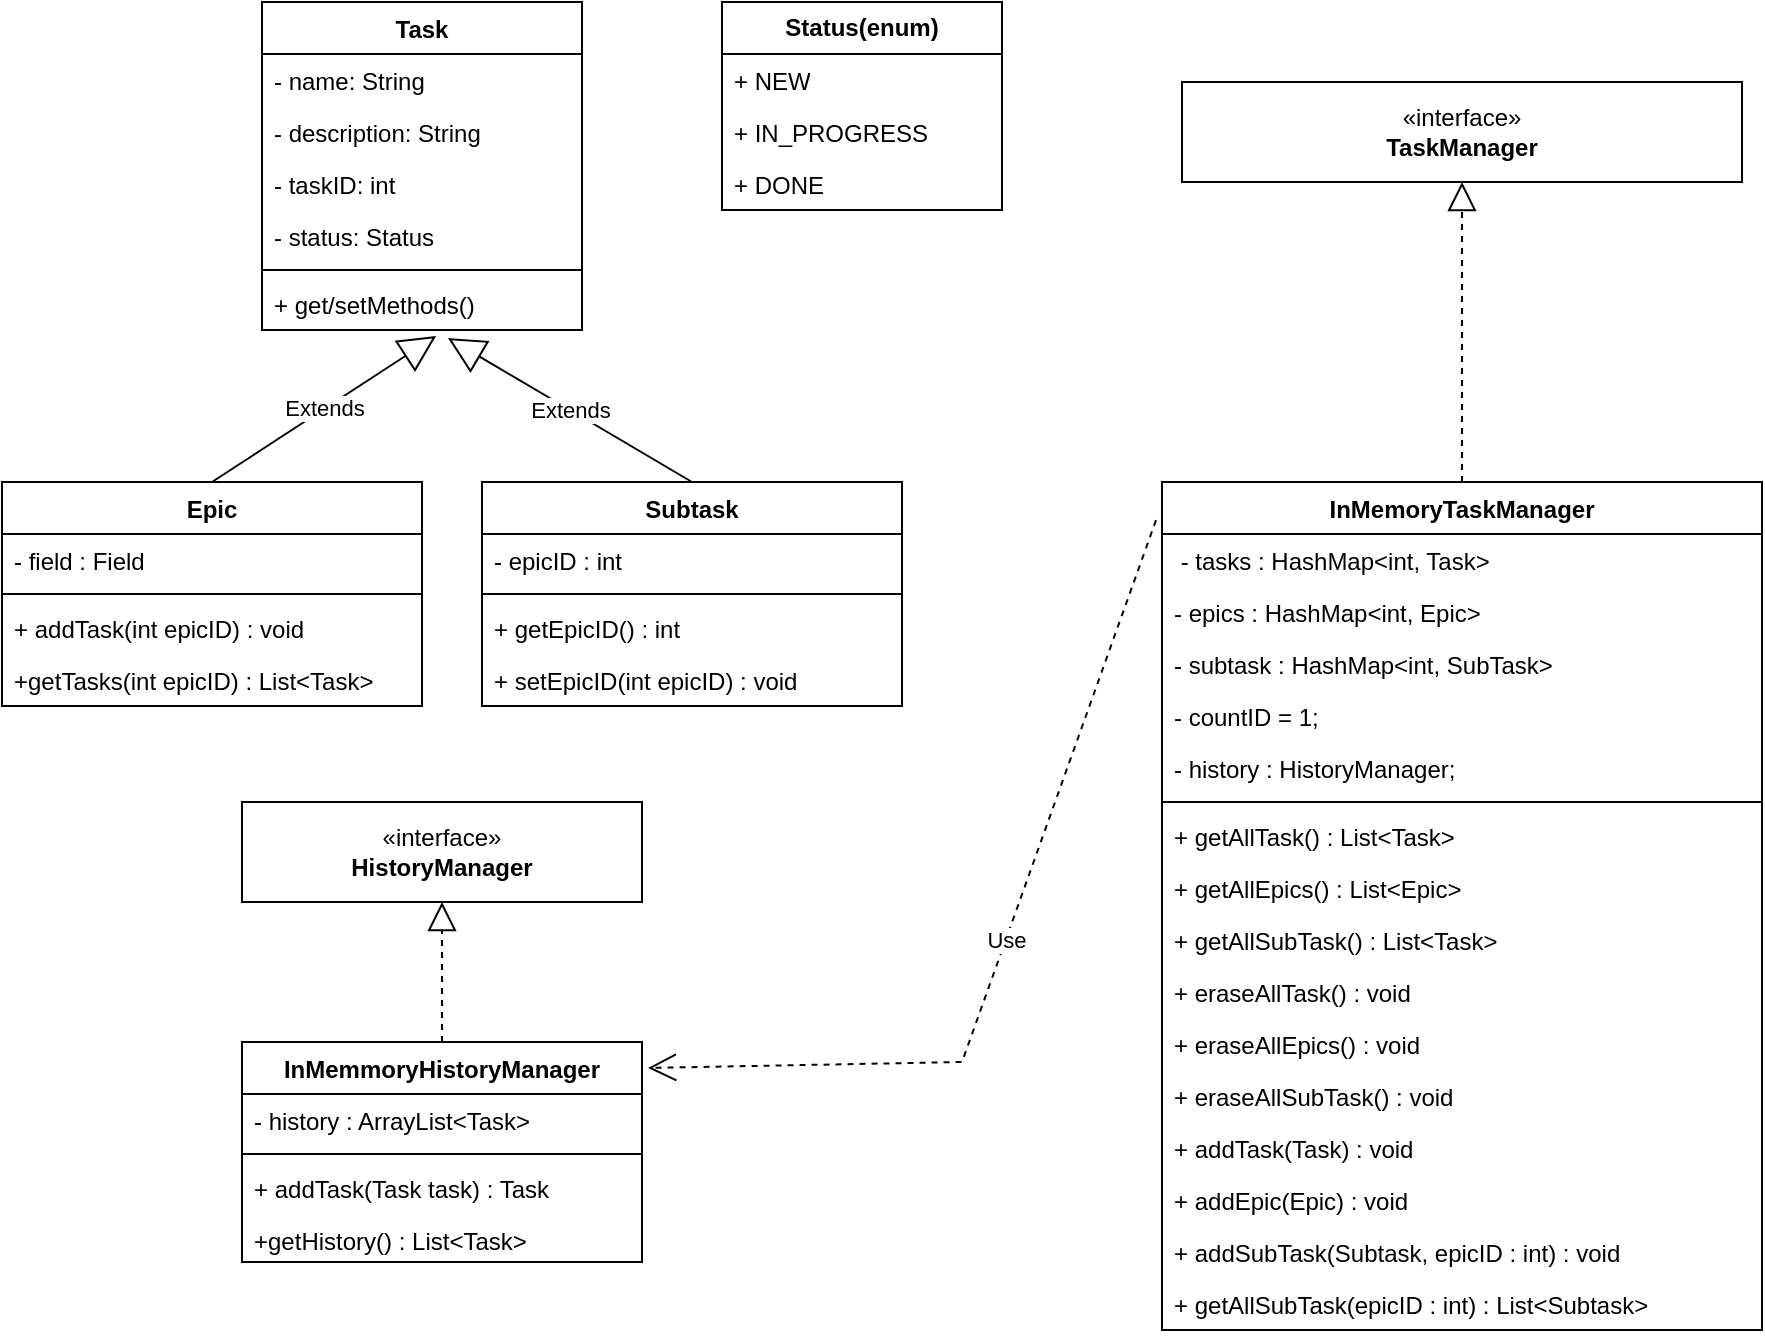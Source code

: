 <mxfile version="24.7.8" pages="2">
  <diagram name="UML" id="ARGQgzx_MeycAWZ3ZldN">
    <mxGraphModel dx="1434" dy="851" grid="1" gridSize="10" guides="0" tooltips="1" connect="1" arrows="1" fold="1" page="1" pageScale="1" pageWidth="1100" pageHeight="850" math="0" shadow="0">
      <root>
        <mxCell id="0" />
        <mxCell id="1" parent="0" />
        <mxCell id="vc7DCPAuvsaAZxI3sI26-5" value="Task" style="swimlane;fontStyle=1;align=center;verticalAlign=top;childLayout=stackLayout;horizontal=1;startSize=26;horizontalStack=0;resizeParent=1;resizeParentMax=0;resizeLast=0;collapsible=1;marginBottom=0;whiteSpace=wrap;html=1;" parent="1" vertex="1">
          <mxGeometry x="170" y="40" width="160" height="164" as="geometry" />
        </mxCell>
        <mxCell id="vc7DCPAuvsaAZxI3sI26-6" value="- name: String" style="text;strokeColor=none;fillColor=none;align=left;verticalAlign=top;spacingLeft=4;spacingRight=4;overflow=hidden;rotatable=0;points=[[0,0.5],[1,0.5]];portConstraint=eastwest;whiteSpace=wrap;html=1;" parent="vc7DCPAuvsaAZxI3sI26-5" vertex="1">
          <mxGeometry y="26" width="160" height="26" as="geometry" />
        </mxCell>
        <mxCell id="vc7DCPAuvsaAZxI3sI26-9" value="- description: String" style="text;strokeColor=none;fillColor=none;align=left;verticalAlign=top;spacingLeft=4;spacingRight=4;overflow=hidden;rotatable=0;points=[[0,0.5],[1,0.5]];portConstraint=eastwest;whiteSpace=wrap;html=1;" parent="vc7DCPAuvsaAZxI3sI26-5" vertex="1">
          <mxGeometry y="52" width="160" height="26" as="geometry" />
        </mxCell>
        <mxCell id="vc7DCPAuvsaAZxI3sI26-10" value="- taskID: int" style="text;strokeColor=none;fillColor=none;align=left;verticalAlign=top;spacingLeft=4;spacingRight=4;overflow=hidden;rotatable=0;points=[[0,0.5],[1,0.5]];portConstraint=eastwest;whiteSpace=wrap;html=1;" parent="vc7DCPAuvsaAZxI3sI26-5" vertex="1">
          <mxGeometry y="78" width="160" height="26" as="geometry" />
        </mxCell>
        <mxCell id="vc7DCPAuvsaAZxI3sI26-13" value="- status: Status" style="text;strokeColor=none;fillColor=none;align=left;verticalAlign=top;spacingLeft=4;spacingRight=4;overflow=hidden;rotatable=0;points=[[0,0.5],[1,0.5]];portConstraint=eastwest;whiteSpace=wrap;html=1;" parent="vc7DCPAuvsaAZxI3sI26-5" vertex="1">
          <mxGeometry y="104" width="160" height="26" as="geometry" />
        </mxCell>
        <mxCell id="vc7DCPAuvsaAZxI3sI26-7" value="" style="line;strokeWidth=1;fillColor=none;align=left;verticalAlign=middle;spacingTop=-1;spacingLeft=3;spacingRight=3;rotatable=0;labelPosition=right;points=[];portConstraint=eastwest;strokeColor=inherit;" parent="vc7DCPAuvsaAZxI3sI26-5" vertex="1">
          <mxGeometry y="130" width="160" height="8" as="geometry" />
        </mxCell>
        <mxCell id="vc7DCPAuvsaAZxI3sI26-8" value="+ get/setMethods()" style="text;strokeColor=none;fillColor=none;align=left;verticalAlign=top;spacingLeft=4;spacingRight=4;overflow=hidden;rotatable=0;points=[[0,0.5],[1,0.5]];portConstraint=eastwest;whiteSpace=wrap;html=1;" parent="vc7DCPAuvsaAZxI3sI26-5" vertex="1">
          <mxGeometry y="138" width="160" height="26" as="geometry" />
        </mxCell>
        <mxCell id="vc7DCPAuvsaAZxI3sI26-14" value="Status(enum)" style="swimlane;fontStyle=1;childLayout=stackLayout;horizontal=1;startSize=26;fillColor=none;horizontalStack=0;resizeParent=1;resizeParentMax=0;resizeLast=0;collapsible=1;marginBottom=0;whiteSpace=wrap;html=1;" parent="1" vertex="1">
          <mxGeometry x="400" y="40" width="140" height="104" as="geometry" />
        </mxCell>
        <mxCell id="vc7DCPAuvsaAZxI3sI26-15" value="+ NEW" style="text;strokeColor=none;fillColor=none;align=left;verticalAlign=top;spacingLeft=4;spacingRight=4;overflow=hidden;rotatable=0;points=[[0,0.5],[1,0.5]];portConstraint=eastwest;whiteSpace=wrap;html=1;" parent="vc7DCPAuvsaAZxI3sI26-14" vertex="1">
          <mxGeometry y="26" width="140" height="26" as="geometry" />
        </mxCell>
        <mxCell id="vc7DCPAuvsaAZxI3sI26-16" value="+ IN_PROGRESS" style="text;strokeColor=none;fillColor=none;align=left;verticalAlign=top;spacingLeft=4;spacingRight=4;overflow=hidden;rotatable=0;points=[[0,0.5],[1,0.5]];portConstraint=eastwest;whiteSpace=wrap;html=1;" parent="vc7DCPAuvsaAZxI3sI26-14" vertex="1">
          <mxGeometry y="52" width="140" height="26" as="geometry" />
        </mxCell>
        <mxCell id="vc7DCPAuvsaAZxI3sI26-17" value="+ DONE" style="text;strokeColor=none;fillColor=none;align=left;verticalAlign=top;spacingLeft=4;spacingRight=4;overflow=hidden;rotatable=0;points=[[0,0.5],[1,0.5]];portConstraint=eastwest;whiteSpace=wrap;html=1;" parent="vc7DCPAuvsaAZxI3sI26-14" vertex="1">
          <mxGeometry y="78" width="140" height="26" as="geometry" />
        </mxCell>
        <mxCell id="vc7DCPAuvsaAZxI3sI26-18" value="Epic" style="swimlane;fontStyle=1;align=center;verticalAlign=top;childLayout=stackLayout;horizontal=1;startSize=26;horizontalStack=0;resizeParent=1;resizeParentMax=0;resizeLast=0;collapsible=1;marginBottom=0;whiteSpace=wrap;html=1;" parent="1" vertex="1">
          <mxGeometry x="40" y="280" width="210" height="112" as="geometry" />
        </mxCell>
        <mxCell id="vc7DCPAuvsaAZxI3sI26-21" value="- field : Field" style="text;strokeColor=none;fillColor=none;align=left;verticalAlign=top;spacingLeft=4;spacingRight=4;overflow=hidden;rotatable=0;points=[[0,0.5],[1,0.5]];portConstraint=eastwest;whiteSpace=wrap;html=1;" parent="vc7DCPAuvsaAZxI3sI26-18" vertex="1">
          <mxGeometry y="26" width="210" height="26" as="geometry" />
        </mxCell>
        <mxCell id="vc7DCPAuvsaAZxI3sI26-23" value="" style="line;strokeWidth=1;fillColor=none;align=left;verticalAlign=middle;spacingTop=-1;spacingLeft=3;spacingRight=3;rotatable=0;labelPosition=right;points=[];portConstraint=eastwest;strokeColor=inherit;" parent="vc7DCPAuvsaAZxI3sI26-18" vertex="1">
          <mxGeometry y="52" width="210" height="8" as="geometry" />
        </mxCell>
        <mxCell id="vc7DCPAuvsaAZxI3sI26-24" value="+ addTask(int epicID) : void" style="text;strokeColor=none;fillColor=none;align=left;verticalAlign=top;spacingLeft=4;spacingRight=4;overflow=hidden;rotatable=0;points=[[0,0.5],[1,0.5]];portConstraint=eastwest;whiteSpace=wrap;html=1;" parent="vc7DCPAuvsaAZxI3sI26-18" vertex="1">
          <mxGeometry y="60" width="210" height="26" as="geometry" />
        </mxCell>
        <mxCell id="vc7DCPAuvsaAZxI3sI26-25" value="+getTasks(int epicID) : List&amp;lt;Task&amp;gt;" style="text;strokeColor=none;fillColor=none;align=left;verticalAlign=top;spacingLeft=4;spacingRight=4;overflow=hidden;rotatable=0;points=[[0,0.5],[1,0.5]];portConstraint=eastwest;whiteSpace=wrap;html=1;" parent="vc7DCPAuvsaAZxI3sI26-18" vertex="1">
          <mxGeometry y="86" width="210" height="26" as="geometry" />
        </mxCell>
        <mxCell id="vc7DCPAuvsaAZxI3sI26-27" value="Extends" style="endArrow=block;endSize=16;endFill=0;html=1;rounded=0;exitX=0.5;exitY=0;exitDx=0;exitDy=0;entryX=0.544;entryY=1.115;entryDx=0;entryDy=0;entryPerimeter=0;" parent="1" source="vc7DCPAuvsaAZxI3sI26-18" edge="1" target="vc7DCPAuvsaAZxI3sI26-8">
          <mxGeometry width="160" relative="1" as="geometry">
            <mxPoint x="330" y="420" as="sourcePoint" />
            <mxPoint x="316" y="312.002" as="targetPoint" />
          </mxGeometry>
        </mxCell>
        <mxCell id="vc7DCPAuvsaAZxI3sI26-28" value="InMemoryTaskManager" style="swimlane;fontStyle=1;align=center;verticalAlign=top;childLayout=stackLayout;horizontal=1;startSize=26;horizontalStack=0;resizeParent=1;resizeParentMax=0;resizeLast=0;collapsible=1;marginBottom=0;whiteSpace=wrap;html=1;" parent="1" vertex="1">
          <mxGeometry x="620" y="280" width="300" height="424" as="geometry" />
        </mxCell>
        <mxCell id="vc7DCPAuvsaAZxI3sI26-29" value="&amp;nbsp;- tasks : HashMap&amp;lt;int, Task&amp;gt;" style="text;strokeColor=none;fillColor=none;align=left;verticalAlign=top;spacingLeft=4;spacingRight=4;overflow=hidden;rotatable=0;points=[[0,0.5],[1,0.5]];portConstraint=eastwest;whiteSpace=wrap;html=1;" parent="vc7DCPAuvsaAZxI3sI26-28" vertex="1">
          <mxGeometry y="26" width="300" height="26" as="geometry" />
        </mxCell>
        <mxCell id="vc7DCPAuvsaAZxI3sI26-30" value="- epics : HashMap&amp;lt;int, Epic&amp;gt;" style="text;strokeColor=none;fillColor=none;align=left;verticalAlign=top;spacingLeft=4;spacingRight=4;overflow=hidden;rotatable=0;points=[[0,0.5],[1,0.5]];portConstraint=eastwest;whiteSpace=wrap;html=1;" parent="vc7DCPAuvsaAZxI3sI26-28" vertex="1">
          <mxGeometry y="52" width="300" height="26" as="geometry" />
        </mxCell>
        <mxCell id="vc7DCPAuvsaAZxI3sI26-55" value="- subtask : HashMap&amp;lt;int, SubTask&amp;gt;" style="text;strokeColor=none;fillColor=none;align=left;verticalAlign=top;spacingLeft=4;spacingRight=4;overflow=hidden;rotatable=0;points=[[0,0.5],[1,0.5]];portConstraint=eastwest;whiteSpace=wrap;html=1;" parent="vc7DCPAuvsaAZxI3sI26-28" vertex="1">
          <mxGeometry y="78" width="300" height="26" as="geometry" />
        </mxCell>
        <mxCell id="vc7DCPAuvsaAZxI3sI26-31" value="- countID = 1;" style="text;strokeColor=none;fillColor=none;align=left;verticalAlign=top;spacingLeft=4;spacingRight=4;overflow=hidden;rotatable=0;points=[[0,0.5],[1,0.5]];portConstraint=eastwest;whiteSpace=wrap;html=1;" parent="vc7DCPAuvsaAZxI3sI26-28" vertex="1">
          <mxGeometry y="104" width="300" height="26" as="geometry" />
        </mxCell>
        <mxCell id="8n6cmwBo76hkK8oJ-rvh-26" value="- history : HistoryManager;" style="text;strokeColor=none;fillColor=none;align=left;verticalAlign=top;spacingLeft=4;spacingRight=4;overflow=hidden;rotatable=0;points=[[0,0.5],[1,0.5]];portConstraint=eastwest;whiteSpace=wrap;html=1;" vertex="1" parent="vc7DCPAuvsaAZxI3sI26-28">
          <mxGeometry y="130" width="300" height="26" as="geometry" />
        </mxCell>
        <mxCell id="vc7DCPAuvsaAZxI3sI26-33" value="" style="line;strokeWidth=1;fillColor=none;align=left;verticalAlign=middle;spacingTop=-1;spacingLeft=3;spacingRight=3;rotatable=0;labelPosition=right;points=[];portConstraint=eastwest;strokeColor=inherit;" parent="vc7DCPAuvsaAZxI3sI26-28" vertex="1">
          <mxGeometry y="156" width="300" height="8" as="geometry" />
        </mxCell>
        <mxCell id="vc7DCPAuvsaAZxI3sI26-34" value="+ getAllTask() : List&amp;lt;Task&amp;gt;" style="text;strokeColor=none;fillColor=none;align=left;verticalAlign=top;spacingLeft=4;spacingRight=4;overflow=hidden;rotatable=0;points=[[0,0.5],[1,0.5]];portConstraint=eastwest;whiteSpace=wrap;html=1;" parent="vc7DCPAuvsaAZxI3sI26-28" vertex="1">
          <mxGeometry y="164" width="300" height="26" as="geometry" />
        </mxCell>
        <mxCell id="vc7DCPAuvsaAZxI3sI26-35" value="+ getAllEpics() : List&amp;lt;Epic&amp;gt;" style="text;strokeColor=none;fillColor=none;align=left;verticalAlign=top;spacingLeft=4;spacingRight=4;overflow=hidden;rotatable=0;points=[[0,0.5],[1,0.5]];portConstraint=eastwest;whiteSpace=wrap;html=1;" parent="vc7DCPAuvsaAZxI3sI26-28" vertex="1">
          <mxGeometry y="190" width="300" height="26" as="geometry" />
        </mxCell>
        <mxCell id="vc7DCPAuvsaAZxI3sI26-36" value="+ getAllSubTask() : List&amp;lt;Task&amp;gt;&amp;nbsp;" style="text;strokeColor=none;fillColor=none;align=left;verticalAlign=top;spacingLeft=4;spacingRight=4;overflow=hidden;rotatable=0;points=[[0,0.5],[1,0.5]];portConstraint=eastwest;whiteSpace=wrap;html=1;" parent="vc7DCPAuvsaAZxI3sI26-28" vertex="1">
          <mxGeometry y="216" width="300" height="26" as="geometry" />
        </mxCell>
        <mxCell id="vc7DCPAuvsaAZxI3sI26-56" value="+ eraseAllTask() : void&amp;nbsp;" style="text;strokeColor=none;fillColor=none;align=left;verticalAlign=top;spacingLeft=4;spacingRight=4;overflow=hidden;rotatable=0;points=[[0,0.5],[1,0.5]];portConstraint=eastwest;whiteSpace=wrap;html=1;" parent="vc7DCPAuvsaAZxI3sI26-28" vertex="1">
          <mxGeometry y="242" width="300" height="26" as="geometry" />
        </mxCell>
        <mxCell id="vc7DCPAuvsaAZxI3sI26-57" value="+ eraseAllEpics() : void&amp;nbsp;" style="text;strokeColor=none;fillColor=none;align=left;verticalAlign=top;spacingLeft=4;spacingRight=4;overflow=hidden;rotatable=0;points=[[0,0.5],[1,0.5]];portConstraint=eastwest;whiteSpace=wrap;html=1;" parent="vc7DCPAuvsaAZxI3sI26-28" vertex="1">
          <mxGeometry y="268" width="300" height="26" as="geometry" />
        </mxCell>
        <mxCell id="vc7DCPAuvsaAZxI3sI26-58" value="+ eraseAllSubTask() : void&amp;nbsp;" style="text;strokeColor=none;fillColor=none;align=left;verticalAlign=top;spacingLeft=4;spacingRight=4;overflow=hidden;rotatable=0;points=[[0,0.5],[1,0.5]];portConstraint=eastwest;whiteSpace=wrap;html=1;" parent="vc7DCPAuvsaAZxI3sI26-28" vertex="1">
          <mxGeometry y="294" width="300" height="26" as="geometry" />
        </mxCell>
        <mxCell id="vc7DCPAuvsaAZxI3sI26-59" value="+ addTask(Task) : void&amp;nbsp;" style="text;strokeColor=none;fillColor=none;align=left;verticalAlign=top;spacingLeft=4;spacingRight=4;overflow=hidden;rotatable=0;points=[[0,0.5],[1,0.5]];portConstraint=eastwest;whiteSpace=wrap;html=1;" parent="vc7DCPAuvsaAZxI3sI26-28" vertex="1">
          <mxGeometry y="320" width="300" height="26" as="geometry" />
        </mxCell>
        <mxCell id="vc7DCPAuvsaAZxI3sI26-60" value="+ addEpic(Epic) : void&amp;nbsp;" style="text;strokeColor=none;fillColor=none;align=left;verticalAlign=top;spacingLeft=4;spacingRight=4;overflow=hidden;rotatable=0;points=[[0,0.5],[1,0.5]];portConstraint=eastwest;whiteSpace=wrap;html=1;" parent="vc7DCPAuvsaAZxI3sI26-28" vertex="1">
          <mxGeometry y="346" width="300" height="26" as="geometry" />
        </mxCell>
        <mxCell id="vc7DCPAuvsaAZxI3sI26-61" value="+ addSubTask(Subtask, epicID : int) : void&amp;nbsp;" style="text;strokeColor=none;fillColor=none;align=left;verticalAlign=top;spacingLeft=4;spacingRight=4;overflow=hidden;rotatable=0;points=[[0,0.5],[1,0.5]];portConstraint=eastwest;whiteSpace=wrap;html=1;" parent="vc7DCPAuvsaAZxI3sI26-28" vertex="1">
          <mxGeometry y="372" width="300" height="26" as="geometry" />
        </mxCell>
        <mxCell id="vc7DCPAuvsaAZxI3sI26-62" value="+ getAllSubTask(epicID : int) : List&amp;lt;Subtask&amp;gt;&amp;nbsp;" style="text;strokeColor=none;fillColor=none;align=left;verticalAlign=top;spacingLeft=4;spacingRight=4;overflow=hidden;rotatable=0;points=[[0,0.5],[1,0.5]];portConstraint=eastwest;whiteSpace=wrap;html=1;" parent="vc7DCPAuvsaAZxI3sI26-28" vertex="1">
          <mxGeometry y="398" width="300" height="26" as="geometry" />
        </mxCell>
        <mxCell id="vc7DCPAuvsaAZxI3sI26-48" value="Subtask" style="swimlane;fontStyle=1;align=center;verticalAlign=top;childLayout=stackLayout;horizontal=1;startSize=26;horizontalStack=0;resizeParent=1;resizeParentMax=0;resizeLast=0;collapsible=1;marginBottom=0;whiteSpace=wrap;html=1;" parent="1" vertex="1">
          <mxGeometry x="280" y="280" width="210" height="112" as="geometry" />
        </mxCell>
        <mxCell id="vc7DCPAuvsaAZxI3sI26-49" value="- epicID : int" style="text;strokeColor=none;fillColor=none;align=left;verticalAlign=top;spacingLeft=4;spacingRight=4;overflow=hidden;rotatable=0;points=[[0,0.5],[1,0.5]];portConstraint=eastwest;whiteSpace=wrap;html=1;" parent="vc7DCPAuvsaAZxI3sI26-48" vertex="1">
          <mxGeometry y="26" width="210" height="26" as="geometry" />
        </mxCell>
        <mxCell id="vc7DCPAuvsaAZxI3sI26-50" value="" style="line;strokeWidth=1;fillColor=none;align=left;verticalAlign=middle;spacingTop=-1;spacingLeft=3;spacingRight=3;rotatable=0;labelPosition=right;points=[];portConstraint=eastwest;strokeColor=inherit;" parent="vc7DCPAuvsaAZxI3sI26-48" vertex="1">
          <mxGeometry y="52" width="210" height="8" as="geometry" />
        </mxCell>
        <mxCell id="vc7DCPAuvsaAZxI3sI26-51" value="+ getEpicID() : int" style="text;strokeColor=none;fillColor=none;align=left;verticalAlign=top;spacingLeft=4;spacingRight=4;overflow=hidden;rotatable=0;points=[[0,0.5],[1,0.5]];portConstraint=eastwest;whiteSpace=wrap;html=1;" parent="vc7DCPAuvsaAZxI3sI26-48" vertex="1">
          <mxGeometry y="60" width="210" height="26" as="geometry" />
        </mxCell>
        <mxCell id="vc7DCPAuvsaAZxI3sI26-52" value="+ setEpicID(int epicID) : void" style="text;strokeColor=none;fillColor=none;align=left;verticalAlign=top;spacingLeft=4;spacingRight=4;overflow=hidden;rotatable=0;points=[[0,0.5],[1,0.5]];portConstraint=eastwest;whiteSpace=wrap;html=1;" parent="vc7DCPAuvsaAZxI3sI26-48" vertex="1">
          <mxGeometry y="86" width="210" height="26" as="geometry" />
        </mxCell>
        <mxCell id="vc7DCPAuvsaAZxI3sI26-54" value="Extends" style="endArrow=block;endSize=16;endFill=0;html=1;rounded=0;exitX=0.5;exitY=0;exitDx=0;exitDy=0;entryX=0.581;entryY=1.154;entryDx=0;entryDy=0;entryPerimeter=0;" parent="1" source="vc7DCPAuvsaAZxI3sI26-48" edge="1" target="vc7DCPAuvsaAZxI3sI26-8">
          <mxGeometry width="160" relative="1" as="geometry">
            <mxPoint x="175" y="420" as="sourcePoint" />
            <mxPoint x="320" y="314.004" as="targetPoint" />
          </mxGeometry>
        </mxCell>
        <mxCell id="8n6cmwBo76hkK8oJ-rvh-17" value="«interface»&lt;br&gt;&lt;b&gt;TaskManager&lt;/b&gt;" style="html=1;whiteSpace=wrap;" vertex="1" parent="1">
          <mxGeometry x="630" y="80" width="280" height="50" as="geometry" />
        </mxCell>
        <mxCell id="8n6cmwBo76hkK8oJ-rvh-18" value="" style="endArrow=block;dashed=1;endFill=0;endSize=12;html=1;rounded=0;exitX=0.5;exitY=0;exitDx=0;exitDy=0;entryX=0.5;entryY=1;entryDx=0;entryDy=0;" edge="1" parent="1" source="vc7DCPAuvsaAZxI3sI26-28" target="8n6cmwBo76hkK8oJ-rvh-17">
          <mxGeometry width="160" relative="1" as="geometry">
            <mxPoint x="500" y="420" as="sourcePoint" />
            <mxPoint x="660" y="420" as="targetPoint" />
          </mxGeometry>
        </mxCell>
        <mxCell id="8n6cmwBo76hkK8oJ-rvh-19" value="«interface»&lt;br&gt;&lt;b&gt;HistoryManager&lt;/b&gt;" style="html=1;whiteSpace=wrap;" vertex="1" parent="1">
          <mxGeometry x="160" y="440" width="200" height="50" as="geometry" />
        </mxCell>
        <mxCell id="8n6cmwBo76hkK8oJ-rvh-20" value="InMemmoryHistoryManager" style="swimlane;fontStyle=1;align=center;verticalAlign=top;childLayout=stackLayout;horizontal=1;startSize=26;horizontalStack=0;resizeParent=1;resizeParentMax=0;resizeLast=0;collapsible=1;marginBottom=0;whiteSpace=wrap;html=1;" vertex="1" parent="1">
          <mxGeometry x="160" y="560" width="200" height="110" as="geometry" />
        </mxCell>
        <mxCell id="8n6cmwBo76hkK8oJ-rvh-21" value="- history : ArrayList&amp;lt;Task&amp;gt;" style="text;strokeColor=none;fillColor=none;align=left;verticalAlign=top;spacingLeft=4;spacingRight=4;overflow=hidden;rotatable=0;points=[[0,0.5],[1,0.5]];portConstraint=eastwest;whiteSpace=wrap;html=1;" vertex="1" parent="8n6cmwBo76hkK8oJ-rvh-20">
          <mxGeometry y="26" width="200" height="26" as="geometry" />
        </mxCell>
        <mxCell id="8n6cmwBo76hkK8oJ-rvh-22" value="" style="line;strokeWidth=1;fillColor=none;align=left;verticalAlign=middle;spacingTop=-1;spacingLeft=3;spacingRight=3;rotatable=0;labelPosition=right;points=[];portConstraint=eastwest;strokeColor=inherit;" vertex="1" parent="8n6cmwBo76hkK8oJ-rvh-20">
          <mxGeometry y="52" width="200" height="8" as="geometry" />
        </mxCell>
        <mxCell id="8n6cmwBo76hkK8oJ-rvh-23" value="+ addTask(Task task) : Task" style="text;strokeColor=none;fillColor=none;align=left;verticalAlign=top;spacingLeft=4;spacingRight=4;overflow=hidden;rotatable=0;points=[[0,0.5],[1,0.5]];portConstraint=eastwest;whiteSpace=wrap;html=1;" vertex="1" parent="8n6cmwBo76hkK8oJ-rvh-20">
          <mxGeometry y="60" width="200" height="26" as="geometry" />
        </mxCell>
        <mxCell id="8n6cmwBo76hkK8oJ-rvh-24" value="+getHistory() : List&amp;lt;Task&amp;gt;" style="text;strokeColor=none;fillColor=none;align=left;verticalAlign=top;spacingLeft=4;spacingRight=4;overflow=hidden;rotatable=0;points=[[0,0.5],[1,0.5]];portConstraint=eastwest;whiteSpace=wrap;html=1;" vertex="1" parent="8n6cmwBo76hkK8oJ-rvh-20">
          <mxGeometry y="86" width="200" height="24" as="geometry" />
        </mxCell>
        <mxCell id="8n6cmwBo76hkK8oJ-rvh-25" value="" style="endArrow=block;dashed=1;endFill=0;endSize=12;html=1;rounded=0;exitX=0.5;exitY=0;exitDx=0;exitDy=0;entryX=0.5;entryY=1;entryDx=0;entryDy=0;" edge="1" parent="1" source="8n6cmwBo76hkK8oJ-rvh-20" target="8n6cmwBo76hkK8oJ-rvh-19">
          <mxGeometry width="160" relative="1" as="geometry">
            <mxPoint x="500" y="420" as="sourcePoint" />
            <mxPoint x="660" y="420" as="targetPoint" />
          </mxGeometry>
        </mxCell>
        <mxCell id="8n6cmwBo76hkK8oJ-rvh-27" value="Use" style="endArrow=open;endSize=12;dashed=1;html=1;rounded=0;exitX=-0.01;exitY=0.045;exitDx=0;exitDy=0;exitPerimeter=0;entryX=1.015;entryY=0.118;entryDx=0;entryDy=0;entryPerimeter=0;" edge="1" parent="1" source="vc7DCPAuvsaAZxI3sI26-28" target="8n6cmwBo76hkK8oJ-rvh-20">
          <mxGeometry width="160" relative="1" as="geometry">
            <mxPoint x="500" y="420" as="sourcePoint" />
            <mxPoint x="660" y="420" as="targetPoint" />
            <Array as="points">
              <mxPoint x="520" y="570" />
            </Array>
          </mxGeometry>
        </mxCell>
      </root>
    </mxGraphModel>
  </diagram>
  <diagram id="SbYfCDQ_Nqfjq7xngjLE" name="FunctionalityTests">
    <mxGraphModel dx="1434" dy="851" grid="1" gridSize="10" guides="1" tooltips="1" connect="1" arrows="1" fold="1" page="1" pageScale="1" pageWidth="1100" pageHeight="850" math="0" shadow="0">
      <root>
        <mxCell id="0" />
        <mxCell id="1" parent="0" />
        <mxCell id="RBn3Z6I4dXHfdn24G3sv-5" style="edgeStyle=orthogonalEdgeStyle;rounded=0;orthogonalLoop=1;jettySize=auto;html=1;entryX=0.5;entryY=0;entryDx=0;entryDy=0;" parent="1" source="RBn3Z6I4dXHfdn24G3sv-1" target="RBn3Z6I4dXHfdn24G3sv-2" edge="1">
          <mxGeometry relative="1" as="geometry" />
        </mxCell>
        <mxCell id="RBn3Z6I4dXHfdn24G3sv-11" style="edgeStyle=orthogonalEdgeStyle;rounded=0;orthogonalLoop=1;jettySize=auto;html=1;entryX=0.5;entryY=0;entryDx=0;entryDy=0;" parent="1" source="RBn3Z6I4dXHfdn24G3sv-1" target="RBn3Z6I4dXHfdn24G3sv-7" edge="1">
          <mxGeometry relative="1" as="geometry" />
        </mxCell>
        <mxCell id="RBn3Z6I4dXHfdn24G3sv-1" value="Тестирование функциональных требований" style="rounded=0;whiteSpace=wrap;html=1;" parent="1" vertex="1">
          <mxGeometry x="200" y="80" width="600" height="60" as="geometry" />
        </mxCell>
        <mxCell id="RBn3Z6I4dXHfdn24G3sv-2" value="" style="rounded=0;whiteSpace=wrap;html=1;" parent="1" vertex="1">
          <mxGeometry x="30" y="240" width="300" height="200" as="geometry" />
        </mxCell>
        <mxCell id="RBn3Z6I4dXHfdn24G3sv-3" value="добавление задачи" style="rounded=0;whiteSpace=wrap;html=1;" parent="1" vertex="1">
          <mxGeometry x="50" y="270" width="120" height="60" as="geometry" />
        </mxCell>
        <mxCell id="RBn3Z6I4dXHfdn24G3sv-4" value="просмотр задач" style="rounded=0;whiteSpace=wrap;html=1;" parent="1" vertex="1">
          <mxGeometry x="190" y="270" width="120" height="60" as="geometry" />
        </mxCell>
        <mxCell id="RBn3Z6I4dXHfdn24G3sv-6" value="&lt;font style=&quot;font-size: 15px;&quot;&gt;AddAndViewTaskTest&lt;/font&gt;" style="text;html=1;align=center;verticalAlign=middle;whiteSpace=wrap;rounded=0;" parent="1" vertex="1">
          <mxGeometry x="30" y="210" width="130" height="30" as="geometry" />
        </mxCell>
        <mxCell id="RBn3Z6I4dXHfdn24G3sv-7" value="" style="rounded=0;whiteSpace=wrap;html=1;" parent="1" vertex="1">
          <mxGeometry x="350" y="240" width="300" height="110" as="geometry" />
        </mxCell>
        <mxCell id="RBn3Z6I4dXHfdn24G3sv-8" value="удаление 1 задачи" style="rounded=0;whiteSpace=wrap;html=1;" parent="1" vertex="1">
          <mxGeometry x="370" y="270" width="120" height="60" as="geometry" />
        </mxCell>
        <mxCell id="RBn3Z6I4dXHfdn24G3sv-9" value="удаление всех задач" style="rounded=0;whiteSpace=wrap;html=1;" parent="1" vertex="1">
          <mxGeometry x="510" y="270" width="120" height="60" as="geometry" />
        </mxCell>
        <mxCell id="RBn3Z6I4dXHfdn24G3sv-10" value="&lt;span style=&quot;font-size: 15px;&quot;&gt;EsraseTaskTest&lt;/span&gt;" style="text;html=1;align=center;verticalAlign=middle;whiteSpace=wrap;rounded=0;" parent="1" vertex="1">
          <mxGeometry x="340" y="210" width="130" height="30" as="geometry" />
        </mxCell>
        <mxCell id="RBn3Z6I4dXHfdn24G3sv-12" value="" style="rounded=0;whiteSpace=wrap;html=1;" parent="1" vertex="1">
          <mxGeometry x="670" y="240" width="300" height="110" as="geometry" />
        </mxCell>
        <mxCell id="RBn3Z6I4dXHfdn24G3sv-13" value="Добавление&amp;nbsp; и&amp;nbsp; просмотр истории&amp;nbsp;" style="rounded=0;whiteSpace=wrap;html=1;" parent="1" vertex="1">
          <mxGeometry x="690" y="270" width="120" height="60" as="geometry" />
        </mxCell>
        <mxCell id="RBn3Z6I4dXHfdn24G3sv-15" style="edgeStyle=orthogonalEdgeStyle;rounded=0;orthogonalLoop=1;jettySize=auto;html=1;entryX=0.527;entryY=-0.018;entryDx=0;entryDy=0;entryPerimeter=0;" parent="1" source="RBn3Z6I4dXHfdn24G3sv-1" target="RBn3Z6I4dXHfdn24G3sv-12" edge="1">
          <mxGeometry relative="1" as="geometry" />
        </mxCell>
        <mxCell id="RBn3Z6I4dXHfdn24G3sv-16" value="&lt;span style=&quot;font-size: 15px;&quot;&gt;HistoryAddAndViewTest&lt;/span&gt;" style="text;html=1;align=center;verticalAlign=middle;whiteSpace=wrap;rounded=0;" parent="1" vertex="1">
          <mxGeometry x="680" y="210" width="130" height="30" as="geometry" />
        </mxCell>
        <mxCell id="RBn3Z6I4dXHfdn24G3sv-20" style="edgeStyle=orthogonalEdgeStyle;rounded=0;orthogonalLoop=1;jettySize=auto;html=1;entryX=0.5;entryY=0;entryDx=0;entryDy=0;" parent="1" source="RBn3Z6I4dXHfdn24G3sv-17" edge="1">
          <mxGeometry relative="1" as="geometry">
            <mxPoint x="235" y="610" as="targetPoint" />
          </mxGeometry>
        </mxCell>
        <mxCell id="sJIy4YBfdDKy6YUPeMB5-22" style="edgeStyle=orthogonalEdgeStyle;rounded=0;orthogonalLoop=1;jettySize=auto;html=1;entryX=0.5;entryY=0;entryDx=0;entryDy=0;" edge="1" parent="1" source="RBn3Z6I4dXHfdn24G3sv-17" target="sJIy4YBfdDKy6YUPeMB5-19">
          <mxGeometry relative="1" as="geometry" />
        </mxCell>
        <mxCell id="RBn3Z6I4dXHfdn24G3sv-17" value="Тестирование функциональности классов" style="rounded=0;whiteSpace=wrap;html=1;" parent="1" vertex="1">
          <mxGeometry x="215" y="480" width="600" height="60" as="geometry" />
        </mxCell>
        <mxCell id="RBn3Z6I4dXHfdn24G3sv-18" value="" style="rounded=0;whiteSpace=wrap;html=1;" parent="1" vertex="1">
          <mxGeometry x="70" y="610" width="320" height="150" as="geometry" />
        </mxCell>
        <mxCell id="RBn3Z6I4dXHfdn24G3sv-19" value="&lt;span style=&quot;font-size: 15px;&quot;&gt;TaskTest&lt;/span&gt;" style="text;html=1;align=center;verticalAlign=middle;whiteSpace=wrap;rounded=0;" parent="1" vertex="1">
          <mxGeometry x="35" y="580" width="130" height="30" as="geometry" />
        </mxCell>
        <mxCell id="RBn3Z6I4dXHfdn24G3sv-26" value="&lt;span style=&quot;font-size: 15px;&quot;&gt;ManagerTest&lt;/span&gt;" style="text;html=1;align=center;verticalAlign=middle;whiteSpace=wrap;rounded=0;" parent="1" vertex="1">
          <mxGeometry x="480" y="580" width="130" height="30" as="geometry" />
        </mxCell>
        <mxCell id="sJIy4YBfdDKy6YUPeMB5-4" value="addNewTask()" style="text;html=1;align=center;verticalAlign=middle;whiteSpace=wrap;rounded=0;" vertex="1" parent="1">
          <mxGeometry x="40" y="250" width="110" height="20" as="geometry" />
        </mxCell>
        <mxCell id="sJIy4YBfdDKy6YUPeMB5-5" value="viewTask()" style="text;html=1;align=center;verticalAlign=middle;whiteSpace=wrap;rounded=0;" vertex="1" parent="1">
          <mxGeometry x="180" y="250" width="110" height="20" as="geometry" />
        </mxCell>
        <mxCell id="sJIy4YBfdDKy6YUPeMB5-6" value="eraseOneTask()" style="text;html=1;align=center;verticalAlign=middle;whiteSpace=wrap;rounded=0;" vertex="1" parent="1">
          <mxGeometry x="360" y="250" width="110" height="20" as="geometry" />
        </mxCell>
        <mxCell id="sJIy4YBfdDKy6YUPeMB5-7" value="eraseAllTasks()" style="text;html=1;align=center;verticalAlign=middle;whiteSpace=wrap;rounded=0;" vertex="1" parent="1">
          <mxGeometry x="500" y="250" width="110" height="20" as="geometry" />
        </mxCell>
        <mxCell id="sJIy4YBfdDKy6YUPeMB5-9" value="historyCheck()" style="text;html=1;align=center;verticalAlign=middle;whiteSpace=wrap;rounded=0;" vertex="1" parent="1">
          <mxGeometry x="680" y="250" width="110" height="20" as="geometry" />
        </mxCell>
        <mxCell id="sJIy4YBfdDKy6YUPeMB5-10" value="проверка на неизменность данных при добавление задачи" style="rounded=0;whiteSpace=wrap;html=1;" vertex="1" parent="1">
          <mxGeometry x="50" y="365" width="120" height="60" as="geometry" />
        </mxCell>
        <mxCell id="sJIy4YBfdDKy6YUPeMB5-11" value="checkTaskImmutability()" style="text;html=1;align=center;verticalAlign=middle;whiteSpace=wrap;rounded=0;" vertex="1" parent="1">
          <mxGeometry x="55" y="345" width="110" height="20" as="geometry" />
        </mxCell>
        <mxCell id="sJIy4YBfdDKy6YUPeMB5-12" value="проверка равенства объектов по id" style="rounded=0;whiteSpace=wrap;html=1;" vertex="1" parent="1">
          <mxGeometry x="75" y="645" width="120" height="60" as="geometry" />
        </mxCell>
        <mxCell id="sJIy4YBfdDKy6YUPeMB5-14" value="checkEqualsTaskByID()" style="text;html=1;align=center;verticalAlign=middle;whiteSpace=wrap;rounded=0;" vertex="1" parent="1">
          <mxGeometry x="80" y="625" width="110" height="20" as="geometry" />
        </mxCell>
        <mxCell id="sJIy4YBfdDKy6YUPeMB5-15" value="проверка равенства наследников по id" style="rounded=0;whiteSpace=wrap;html=1;" vertex="1" parent="1">
          <mxGeometry x="220" y="645" width="120" height="60" as="geometry" />
        </mxCell>
        <mxCell id="sJIy4YBfdDKy6YUPeMB5-16" value="checkEqualsEpicByID()" style="text;html=1;align=center;verticalAlign=middle;whiteSpace=wrap;rounded=0;" vertex="1" parent="1">
          <mxGeometry x="225" y="625" width="110" height="20" as="geometry" />
        </mxCell>
        <mxCell id="sJIy4YBfdDKy6YUPeMB5-19" value="" style="rounded=0;whiteSpace=wrap;html=1;" vertex="1" parent="1">
          <mxGeometry x="480" y="610" width="300" height="150" as="geometry" />
        </mxCell>
        <mxCell id="sJIy4YBfdDKy6YUPeMB5-20" value="проверка создания классов TaskManager и historyManager" style="rounded=0;whiteSpace=wrap;html=1;" vertex="1" parent="1">
          <mxGeometry x="495" y="640" width="120" height="60" as="geometry" />
        </mxCell>
        <mxCell id="sJIy4YBfdDKy6YUPeMB5-21" value="checkClassInstance()" style="text;html=1;align=center;verticalAlign=middle;whiteSpace=wrap;rounded=0;" vertex="1" parent="1">
          <mxGeometry x="500" y="620" width="110" height="20" as="geometry" />
        </mxCell>
        <mxCell id="sJIy4YBfdDKy6YUPeMB5-23" value="Другие тесты" style="rounded=0;whiteSpace=wrap;html=1;" vertex="1" parent="1">
          <mxGeometry x="210" y="780" width="600" height="60" as="geometry" />
        </mxCell>
        <mxCell id="sJIy4YBfdDKy6YUPeMB5-24" value="" style="rounded=0;whiteSpace=wrap;html=1;" vertex="1" parent="1">
          <mxGeometry x="50" y="920" width="320" height="150" as="geometry" />
        </mxCell>
        <mxCell id="sJIy4YBfdDKy6YUPeMB5-25" value="&lt;span style=&quot;font-size: 15px;&quot;&gt;InMemoryTaskManagerTest&lt;/span&gt;" style="text;html=1;align=center;verticalAlign=middle;whiteSpace=wrap;rounded=0;" vertex="1" parent="1">
          <mxGeometry x="80" y="890" width="130" height="30" as="geometry" />
        </mxCell>
        <mxCell id="sJIy4YBfdDKy6YUPeMB5-26" value="тест на проверку и сопоставления подзадач в эпике" style="rounded=0;whiteSpace=wrap;html=1;" vertex="1" parent="1">
          <mxGeometry x="55" y="950" width="120" height="60" as="geometry" />
        </mxCell>
        <mxCell id="sJIy4YBfdDKy6YUPeMB5-27" value="testSubtaskInEpic()" style="text;html=1;align=center;verticalAlign=middle;whiteSpace=wrap;rounded=0;" vertex="1" parent="1">
          <mxGeometry x="60" y="930" width="110" height="20" as="geometry" />
        </mxCell>
      </root>
    </mxGraphModel>
  </diagram>
</mxfile>
